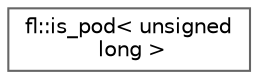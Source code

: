 digraph "Graphical Class Hierarchy"
{
 // LATEX_PDF_SIZE
  bgcolor="transparent";
  edge [fontname=Helvetica,fontsize=10,labelfontname=Helvetica,labelfontsize=10];
  node [fontname=Helvetica,fontsize=10,shape=box,height=0.2,width=0.4];
  rankdir="LR";
  Node0 [id="Node000000",label="fl::is_pod\< unsigned\l long \>",height=0.2,width=0.4,color="grey40", fillcolor="white", style="filled",URL="$d8/dd6/structfl_1_1is__pod_3_01unsigned_01long_01_4.html",tooltip=" "];
}
